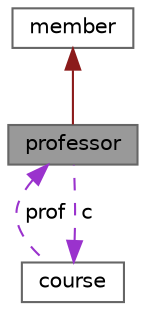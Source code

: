 digraph "professor"
{
 // LATEX_PDF_SIZE
  bgcolor="transparent";
  edge [fontname=Helvetica,fontsize=10,labelfontname=Helvetica,labelfontsize=10];
  node [fontname=Helvetica,fontsize=10,shape=box,height=0.2,width=0.4];
  Node1 [label="professor",height=0.2,width=0.4,color="gray40", fillcolor="grey60", style="filled", fontcolor="black",tooltip=" "];
  Node2 -> Node1 [dir="back",color="firebrick4",style="solid"];
  Node2 [label="member",height=0.2,width=0.4,color="gray40", fillcolor="white", style="filled",URL="$classmember.html",tooltip=" "];
  Node3 -> Node1 [dir="back",color="darkorchid3",style="dashed",label=" c" ];
  Node3 [label="course",height=0.2,width=0.4,color="gray40", fillcolor="white", style="filled",URL="$classcourse.html",tooltip=" "];
  Node1 -> Node3 [dir="back",color="darkorchid3",style="dashed",label=" prof" ];
}
